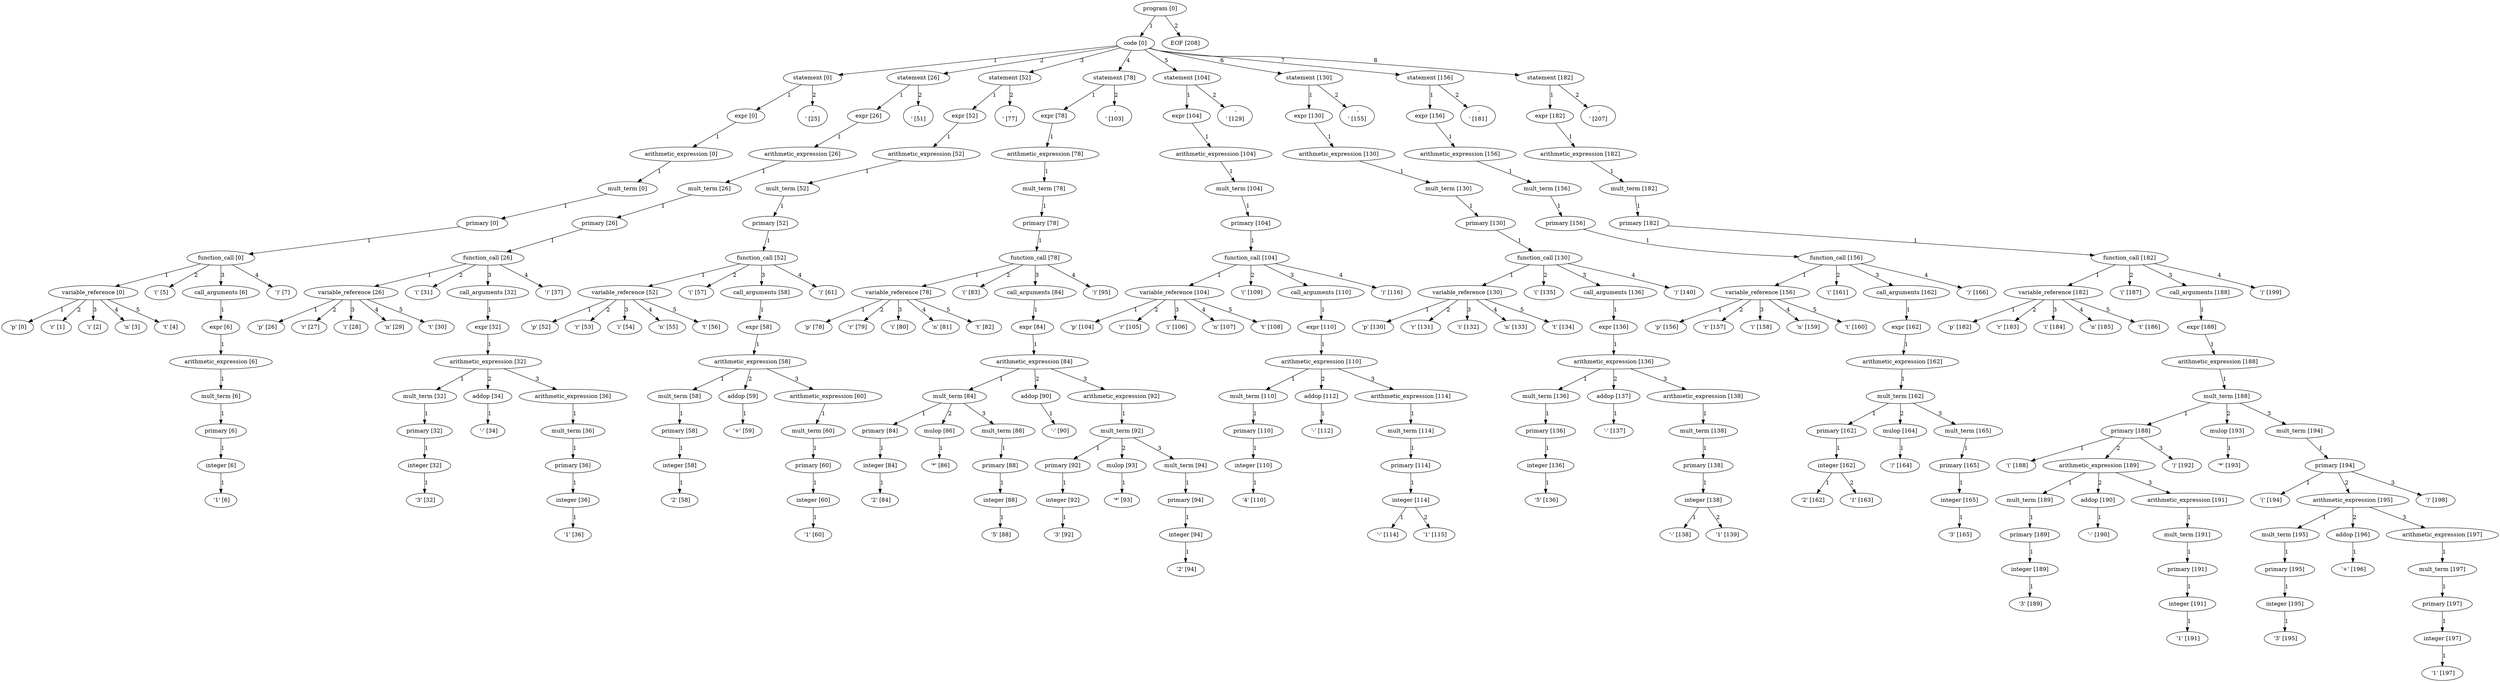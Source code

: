 digraph arpeggio_graph {
1335556629312 [label="program [0]"];
1335556629312->1335556629824 [label="1"]

1335556629824 [label="code [0]"];
1335556629824->1335556764480 [label="1"]

1335556764480 [label="statement [0]"];
1335556764480->1335563299776 [label="1"]

1335563299776 [label="expr [0]"];
1335563299776->1335563299648 [label="1"]

1335563299648 [label="arithmetic_expression [0]"];
1335563299648->1335563299520 [label="1"]

1335563299520 [label="mult_term [0]"];
1335563299520->1335563299392 [label="1"]

1335563299392 [label="primary [0]"];
1335563299392->1335563299264 [label="1"]

1335563299264 [label="function_call [0]"];
1335563299264->1335562833088 [label="1"]

1335562833088 [label="variable_reference [0]"];
1335562833088->1335562255488 [label="1"]

1335562255488 [label=" 'p' [0]"];
1335562833088->1335562255600 [label="2"]

1335562255600 [label=" 'r' [1]"];
1335562833088->1335562255712 [label="3"]

1335562255712 [label=" 'i' [2]"];
1335562833088->1335562255824 [label="4"]

1335562255824 [label=" 'n' [3]"];
1335562833088->1335562255936 [label="5"]

1335562255936 [label=" 't' [4]"];
1335563299264->1335562256048 [label="2"]

1335562256048 [label=" '(' [5]"];
1335563299264->1335563299136 [label="3"]

1335563299136 [label="call_arguments [6]"];
1335563299136->1335563299008 [label="1"]

1335563299008 [label="expr [6]"];
1335563299008->1335563298880 [label="1"]

1335563298880 [label="arithmetic_expression [6]"];
1335563298880->1335563298752 [label="1"]

1335563298752 [label="mult_term [6]"];
1335563298752->1335563298624 [label="1"]

1335563298624 [label="primary [6]"];
1335563298624->1335563298496 [label="1"]

1335563298496 [label="integer [6]"];
1335563298496->1335563276912 [label="1"]

1335563276912 [label=" '1' [6]"];
1335563299264->1335563277024 [label="4"]

1335563277024 [label=" ')' [7]"];
1335556764480->1335563277136 [label="2"]

1335563277136 [label=" '\n' [25]"];
1335556629824->1335558837952 [label="2"]

1335558837952 [label="statement [26]"];
1335558837952->1335564089408 [label="1"]

1335564089408 [label="expr [26]"];
1335564089408->1335564089280 [label="1"]

1335564089280 [label="arithmetic_expression [26]"];
1335564089280->1335564089152 [label="1"]

1335564089152 [label="mult_term [26]"];
1335564089152->1335564089024 [label="1"]

1335564089024 [label="primary [26]"];
1335564089024->1335564088896 [label="1"]

1335564088896 [label="function_call [26]"];
1335564088896->1335563616832 [label="1"]

1335563616832 [label="variable_reference [26]"];
1335563616832->1335563526880 [label="1"]

1335563526880 [label=" 'p' [26]"];
1335563616832->1335563526992 [label="2"]

1335563526992 [label=" 'r' [27]"];
1335563616832->1335563527104 [label="3"]

1335563527104 [label=" 'i' [28]"];
1335563616832->1335563527216 [label="4"]

1335563527216 [label=" 'n' [29]"];
1335563616832->1335563527328 [label="5"]

1335563527328 [label=" 't' [30]"];
1335564088896->1335563527440 [label="2"]

1335563527440 [label=" '(' [31]"];
1335564088896->1335564088768 [label="3"]

1335564088768 [label="call_arguments [32]"];
1335564088768->1335564088640 [label="1"]

1335564088640 [label="expr [32]"];
1335564088640->1335564088512 [label="1"]

1335564088512 [label="arithmetic_expression [32]"];
1335564088512->1335563619776 [label="1"]

1335563619776 [label="mult_term [32]"];
1335563619776->1335563619648 [label="1"]

1335563619648 [label="primary [32]"];
1335563619648->1335563619520 [label="1"]

1335563619520 [label="integer [32]"];
1335563619520->1335563528448 [label="1"]

1335563528448 [label=" '3' [32]"];
1335564088512->1335563619904 [label="2"]

1335563619904 [label="addop [34]"];
1335563619904->1335563528560 [label="1"]

1335563528560 [label=" '-' [34]"];
1335564088512->1335564088384 [label="3"]

1335564088384 [label="arithmetic_expression [36]"];
1335564088384->1335564088256 [label="1"]

1335564088256 [label="mult_term [36]"];
1335564088256->1335564088128 [label="1"]

1335564088128 [label="primary [36]"];
1335564088128->1335564088000 [label="1"]

1335564088000 [label="integer [36]"];
1335564088000->1335563529008 [label="1"]

1335563529008 [label=" '1' [36]"];
1335564088896->1335563529120 [label="4"]

1335563529120 [label=" ')' [37]"];
1335558837952->1335563529232 [label="2"]

1335563529232 [label=" '\n' [51]"];
1335556629824->1335558839744 [label="3"]

1335558839744 [label="statement [52]"];
1335558839744->1335558582848 [label="1"]

1335558582848 [label="expr [52]"];
1335558582848->1335558582720 [label="1"]

1335558582720 [label="arithmetic_expression [52]"];
1335558582720->1335558582592 [label="1"]

1335558582592 [label="mult_term [52]"];
1335558582592->1335558582464 [label="1"]

1335558582464 [label="primary [52]"];
1335558582464->1335558582336 [label="1"]

1335558582336 [label="function_call [52]"];
1335558582336->1335559179200 [label="1"]

1335559179200 [label="variable_reference [52]"];
1335559179200->1335563528000 [label="1"]

1335563528000 [label=" 'p' [52]"];
1335559179200->1335563527888 [label="2"]

1335563527888 [label=" 'r' [53]"];
1335559179200->1335563528112 [label="3"]

1335563528112 [label=" 'i' [54]"];
1335559179200->1335563528336 [label="4"]

1335563528336 [label=" 'n' [55]"];
1335559179200->1335563528784 [label="5"]

1335563528784 [label=" 't' [56]"];
1335558582336->1335563528672 [label="2"]

1335563528672 [label=" '(' [57]"];
1335558582336->1335558430528 [label="3"]

1335558430528 [label="call_arguments [58]"];
1335558430528->1335558430400 [label="1"]

1335558430400 [label="expr [58]"];
1335558430400->1335558430272 [label="1"]

1335558430272 [label="arithmetic_expression [58]"];
1335558430272->1335558428608 [label="1"]

1335558428608 [label="mult_term [58]"];
1335558428608->1335558428480 [label="1"]

1335558428480 [label="primary [58]"];
1335558428480->1335558428352 [label="1"]

1335558428352 [label="integer [58]"];
1335558428352->1335563530128 [label="1"]

1335563530128 [label=" '2' [58]"];
1335558430272->1335558428736 [label="2"]

1335558428736 [label="addop [59]"];
1335558428736->1335558492224 [label="1"]

1335558492224 [label=" '+' [59]"];
1335558430272->1335558430144 [label="3"]

1335558430144 [label="arithmetic_expression [60]"];
1335558430144->1335558430016 [label="1"]

1335558430016 [label="mult_term [60]"];
1335558430016->1335558429888 [label="1"]

1335558429888 [label="primary [60]"];
1335558429888->1335558429760 [label="1"]

1335558429760 [label="integer [60]"];
1335558429760->1335558492672 [label="1"]

1335558492672 [label=" '1' [60]"];
1335558582336->1335558492784 [label="4"]

1335558492784 [label=" ')' [61]"];
1335558839744->1335558492896 [label="2"]

1335558492896 [label=" '\n' [77]"];
1335556629824->1335558837696 [label="4"]

1335558837696 [label="statement [78]"];
1335558837696->1335569420992 [label="1"]

1335569420992 [label="expr [78]"];
1335569420992->1335569420864 [label="1"]

1335569420864 [label="arithmetic_expression [78]"];
1335569420864->1335569420736 [label="1"]

1335569420736 [label="mult_term [78]"];
1335569420736->1335569420608 [label="1"]

1335569420608 [label="primary [78]"];
1335569420608->1335569420480 [label="1"]

1335569420480 [label="function_call [78]"];
1335569420480->1335568965696 [label="1"]

1335568965696 [label="variable_reference [78]"];
1335568965696->1335559339024 [label="1"]

1335559339024 [label=" 'p' [78]"];
1335568965696->1335559339136 [label="2"]

1335559339136 [label=" 'r' [79]"];
1335568965696->1335559339248 [label="3"]

1335559339248 [label=" 'i' [80]"];
1335568965696->1335559339360 [label="4"]

1335559339360 [label=" 'n' [81]"];
1335568965696->1335559339472 [label="5"]

1335559339472 [label=" 't' [82]"];
1335569420480->1335559339584 [label="2"]

1335559339584 [label=" '(' [83]"];
1335569420480->1335569420352 [label="3"]

1335569420352 [label="call_arguments [84]"];
1335569420352->1335569223488 [label="1"]

1335569223488 [label="expr [84]"];
1335569223488->1335569223360 [label="1"]

1335569223360 [label="arithmetic_expression [84]"];
1335569223360->1335569220672 [label="1"]

1335569220672 [label="mult_term [84]"];
1335569220672->1335569219776 [label="1"]

1335569219776 [label="primary [84]"];
1335569219776->1335569219648 [label="1"]

1335569219648 [label="integer [84]"];
1335569219648->1335569028256 [label="1"]

1335569028256 [label=" '2' [84]"];
1335569220672->1335569219904 [label="2"]

1335569219904 [label="mulop [86]"];
1335569219904->1335569028368 [label="1"]

1335569028368 [label=" '*' [86]"];
1335569220672->1335569220544 [label="3"]

1335569220544 [label="mult_term [88]"];
1335569220544->1335569220416 [label="1"]

1335569220416 [label="primary [88]"];
1335569220416->1335569220288 [label="1"]

1335569220288 [label="integer [88]"];
1335569220288->1335569028592 [label="1"]

1335569028592 [label=" '5' [88]"];
1335569223360->1335569220800 [label="2"]

1335569220800 [label="addop [90]"];
1335569220800->1335569028704 [label="1"]

1335569028704 [label=" '-' [90]"];
1335569223360->1335569223232 [label="3"]

1335569223232 [label="arithmetic_expression [92]"];
1335569223232->1335569223104 [label="1"]

1335569223104 [label="mult_term [92]"];
1335569223104->1335569222208 [label="1"]

1335569222208 [label="primary [92]"];
1335569222208->1335569222080 [label="1"]

1335569222080 [label="integer [92]"];
1335569222080->1335569029264 [label="1"]

1335569029264 [label=" '3' [92]"];
1335569223104->1335569222336 [label="2"]

1335569222336 [label="mulop [93]"];
1335569222336->1335569029376 [label="1"]

1335569029376 [label=" '*' [93]"];
1335569223104->1335569222976 [label="3"]

1335569222976 [label="mult_term [94]"];
1335569222976->1335569222848 [label="1"]

1335569222848 [label="primary [94]"];
1335569222848->1335569222720 [label="1"]

1335569222720 [label="integer [94]"];
1335569222720->1335569029600 [label="1"]

1335569029600 [label=" '2' [94]"];
1335569420480->1335569029712 [label="4"]

1335569029712 [label=" ')' [95]"];
1335558837696->1335569029824 [label="2"]

1335569029824 [label=" '\n' [103]"];
1335556629824->1335558838848 [label="5"]

1335558838848 [label="statement [104]"];
1335558838848->1335569421760 [label="1"]

1335569421760 [label="expr [104]"];
1335569421760->1335569421632 [label="1"]

1335569421632 [label="arithmetic_expression [104]"];
1335569421632->1335569421504 [label="1"]

1335569421504 [label="mult_term [104]"];
1335569421504->1335569421376 [label="1"]

1335569421376 [label="primary [104]"];
1335569421376->1335569421248 [label="1"]

1335569421248 [label="function_call [104]"];
1335569421248->1335568966720 [label="1"]

1335568966720 [label="variable_reference [104]"];
1335568966720->1335559337904 [label="1"]

1335559337904 [label=" 'p' [104]"];
1335568966720->1335559338464 [label="2"]

1335559338464 [label=" 'r' [105]"];
1335568966720->1335559338576 [label="3"]

1335559338576 [label=" 'i' [106]"];
1335568966720->1335559338800 [label="4"]

1335559338800 [label=" 'n' [107]"];
1335568966720->1335559338912 [label="5"]

1335559338912 [label=" 't' [108]"];
1335569421248->1335559336000 [label="2"]

1335559336000 [label=" '(' [109]"];
1335569421248->1335569421120 [label="3"]

1335569421120 [label="call_arguments [110]"];
1335569421120->1335569222464 [label="1"]

1335569222464 [label="expr [110]"];
1335569222464->1335569222592 [label="1"]

1335569222592 [label="arithmetic_expression [110]"];
1335569222592->1335568968768 [label="1"]

1335568968768 [label="mult_term [110]"];
1335568968768->1335568967488 [label="1"]

1335568967488 [label="primary [110]"];
1335568967488->1335568967616 [label="1"]

1335568967616 [label="integer [110]"];
1335568967616->1335559337680 [label="1"]

1335559337680 [label=" '4' [110]"];
1335569222592->1335568968640 [label="2"]

1335568968640 [label="addop [112]"];
1335568968640->1335559338016 [label="1"]

1335559338016 [label=" '-' [112]"];
1335569222592->1335569221312 [label="3"]

1335569221312 [label="arithmetic_expression [114]"];
1335569221312->1335569221440 [label="1"]

1335569221440 [label="mult_term [114]"];
1335569221440->1335569221568 [label="1"]

1335569221568 [label="primary [114]"];
1335569221568->1335569221696 [label="1"]

1335569221696 [label="integer [114]"];
1335569221696->1335559339920 [label="1"]

1335559339920 [label=" '-' [114]"];
1335569221696->1335569027136 [label="2"]

1335569027136 [label=" '1' [115]"];
1335569421248->1335569027248 [label="4"]

1335569027248 [label=" ')' [116]"];
1335558838848->1335569027808 [label="2"]

1335569027808 [label=" '\n' [129]"];
1335556629824->1335558839872 [label="6"]

1335558839872 [label="statement [130]"];
1335558839872->1335569424192 [label="1"]

1335569424192 [label="expr [130]"];
1335569424192->1335569424064 [label="1"]

1335569424064 [label="arithmetic_expression [130]"];
1335569424064->1335569423936 [label="1"]

1335569423936 [label="mult_term [130]"];
1335569423936->1335569423808 [label="1"]

1335569423808 [label="primary [130]"];
1335569423808->1335569423680 [label="1"]

1335569423680 [label="function_call [130]"];
1335569423680->1335568969408 [label="1"]

1335568969408 [label="variable_reference [130]"];
1335568969408->1335559336784 [label="1"]

1335559336784 [label=" 'p' [130]"];
1335568969408->1335559336112 [label="2"]

1335559336112 [label=" 'r' [131]"];
1335568969408->1335559337344 [label="3"]

1335559337344 [label=" 'i' [132]"];
1335568969408->1335559336224 [label="4"]

1335559336224 [label=" 'n' [133]"];
1335568969408->1335559337008 [label="5"]

1335559337008 [label=" 't' [134]"];
1335569423680->1335559337120 [label="2"]

1335559337120 [label=" '(' [135]"];
1335569423680->1335569423552 [label="3"]

1335569423552 [label="call_arguments [136]"];
1335569423552->1335569423424 [label="1"]

1335569423424 [label="expr [136]"];
1335569423424->1335569423296 [label="1"]

1335569423296 [label="arithmetic_expression [136]"];
1335569423296->1335569221824 [label="1"]

1335569221824 [label="mult_term [136]"];
1335569221824->1335569220160 [label="1"]

1335569220160 [label="primary [136]"];
1335569220160->1335569220032 [label="1"]

1335569220032 [label="integer [136]"];
1335569220032->1335569027472 [label="1"]

1335569027472 [label=" '5' [136]"];
1335569423296->1335569221184 [label="2"]

1335569221184 [label="addop [137]"];
1335569221184->1335569027696 [label="1"]

1335569027696 [label=" '-' [137]"];
1335569423296->1335569423168 [label="3"]

1335569423168 [label="arithmetic_expression [138]"];
1335569423168->1335569423040 [label="1"]

1335569423040 [label="mult_term [138]"];
1335569423040->1335569422912 [label="1"]

1335569422912 [label="primary [138]"];
1335569422912->1335569422784 [label="1"]

1335569422784 [label="integer [138]"];
1335569422784->1335569029040 [label="1"]

1335569029040 [label=" '-' [138]"];
1335569422784->1335569029488 [label="2"]

1335569029488 [label=" '1' [139]"];
1335569423680->1335569029936 [label="4"]

1335569029936 [label=" ')' [140]"];
1335558839872->1335569030048 [label="2"]

1335569030048 [label=" '\n' [155]"];
1335556629824->1335558838720 [label="7"]

1335558838720 [label="statement [156]"];
1335558838720->1335562395712 [label="1"]

1335562395712 [label="expr [156]"];
1335562395712->1335562370880 [label="1"]

1335562370880 [label="arithmetic_expression [156]"];
1335562370880->1335562370752 [label="1"]

1335562370752 [label="mult_term [156]"];
1335562370752->1335562370624 [label="1"]

1335562370624 [label="primary [156]"];
1335562370624->1335562370496 [label="1"]

1335562370496 [label="function_call [156]"];
1335562370496->1335568966592 [label="1"]

1335568966592 [label="variable_reference [156]"];
1335568966592->1335558496144 [label="1"]

1335558496144 [label=" 'p' [156]"];
1335568966592->1335558495696 [label="2"]

1335558495696 [label=" 'r' [157]"];
1335568966592->1335558496032 [label="3"]

1335558496032 [label=" 'i' [158]"];
1335568966592->1335559336336 [label="4"]

1335559336336 [label=" 'n' [159]"];
1335568966592->1335559336448 [label="5"]

1335559336448 [label=" 't' [160]"];
1335562370496->1335559336896 [label="2"]

1335559336896 [label=" '(' [161]"];
1335562370496->1335562370368 [label="3"]

1335562370368 [label="call_arguments [162]"];
1335562370368->1335562370240 [label="1"]

1335562370240 [label="expr [162]"];
1335562370240->1335562370112 [label="1"]

1335562370112 [label="arithmetic_expression [162]"];
1335562370112->1335562369984 [label="1"]

1335562369984 [label="mult_term [162]"];
1335562369984->1335562369088 [label="1"]

1335562369088 [label="primary [162]"];
1335562369088->1335562368960 [label="1"]

1335562368960 [label="integer [162]"];
1335562368960->1335569028480 [label="1"]

1335569028480 [label=" '2' [162]"];
1335562368960->1335569028816 [label="2"]

1335569028816 [label=" '1' [163]"];
1335562369984->1335562369216 [label="2"]

1335562369216 [label="mulop [164]"];
1335562369216->1335569027584 [label="1"]

1335569027584 [label=" '/' [164]"];
1335562369984->1335562369856 [label="3"]

1335562369856 [label="mult_term [165]"];
1335562369856->1335562369728 [label="1"]

1335562369728 [label="primary [165]"];
1335562369728->1335562369600 [label="1"]

1335562369600 [label="integer [165]"];
1335562369600->1335569028928 [label="1"]

1335569028928 [label=" '3' [165]"];
1335562370496->1335569029152 [label="4"]

1335569029152 [label=" ')' [166]"];
1335558838720->1335569030160 [label="2"]

1335569030160 [label=" '\n' [181]"];
1335556629824->1335556630208 [label="8"]

1335556630208 [label="statement [182]"];
1335556630208->1335594926784 [label="1"]

1335594926784 [label="expr [182]"];
1335594926784->1335594926656 [label="1"]

1335594926656 [label="arithmetic_expression [182]"];
1335594926656->1335594926528 [label="1"]

1335594926528 [label="mult_term [182]"];
1335594926528->1335594926400 [label="1"]

1335594926400 [label="primary [182]"];
1335594926400->1335594926272 [label="1"]

1335594926272 [label="function_call [182]"];
1335594926272->1335591809600 [label="1"]

1335591809600 [label="variable_reference [182]"];
1335591809600->1335591006096 [label="1"]

1335591006096 [label=" 'p' [182]"];
1335591809600->1335591878720 [label="2"]

1335591878720 [label=" 'r' [183]"];
1335591809600->1335591878832 [label="3"]

1335591878832 [label=" 'i' [184]"];
1335591809600->1335591878944 [label="4"]

1335591878944 [label=" 'n' [185]"];
1335591809600->1335591879056 [label="5"]

1335591879056 [label=" 't' [186]"];
1335594926272->1335591879168 [label="2"]

1335591879168 [label=" '(' [187]"];
1335594926272->1335594926144 [label="3"]

1335594926144 [label="call_arguments [188]"];
1335594926144->1335594667840 [label="1"]

1335594667840 [label="expr [188]"];
1335594667840->1335594667712 [label="1"]

1335594667712 [label="arithmetic_expression [188]"];
1335594667712->1335594667584 [label="1"]

1335594667584 [label="mult_term [188]"];
1335594667584->1335594330432 [label="1"]

1335594330432 [label="primary [188]"];
1335594330432->1335593834416 [label="1"]

1335593834416 [label=" '(' [188]"];
1335594330432->1335594330304 [label="2"]

1335594330304 [label="arithmetic_expression [189]"];
1335594330304->1335594328640 [label="1"]

1335594328640 [label="mult_term [189]"];
1335594328640->1335594328512 [label="1"]

1335594328512 [label="primary [189]"];
1335594328512->1335594328384 [label="1"]

1335594328384 [label="integer [189]"];
1335594328384->1335593834640 [label="1"]

1335593834640 [label=" '3' [189]"];
1335594330304->1335594328768 [label="2"]

1335594328768 [label="addop [190]"];
1335594328768->1335593834752 [label="1"]

1335593834752 [label=" '-' [190]"];
1335594330304->1335594330176 [label="3"]

1335594330176 [label="arithmetic_expression [191]"];
1335594330176->1335594330048 [label="1"]

1335594330048 [label="mult_term [191]"];
1335594330048->1335594329920 [label="1"]

1335594329920 [label="primary [191]"];
1335594329920->1335594329792 [label="1"]

1335594329792 [label="integer [191]"];
1335594329792->1335593835200 [label="1"]

1335593835200 [label=" '1' [191]"];
1335594330432->1335593835312 [label="3"]

1335593835312 [label=" ')' [192]"];
1335594667584->1335594330560 [label="2"]

1335594330560 [label="mulop [193]"];
1335594330560->1335593835424 [label="1"]

1335593835424 [label=" '*' [193]"];
1335594667584->1335594667456 [label="3"]

1335594667456 [label="mult_term [194]"];
1335594667456->1335594667328 [label="1"]

1335594667328 [label="primary [194]"];
1335594667328->1335594786880 [label="1"]

1335594786880 [label=" '(' [194]"];
1335594667328->1335594667200 [label="2"]

1335594667200 [label="arithmetic_expression [195]"];
1335594667200->1335594665536 [label="1"]

1335594665536 [label="mult_term [195]"];
1335594665536->1335594665408 [label="1"]

1335594665408 [label="primary [195]"];
1335594665408->1335594665280 [label="1"]

1335594665280 [label="integer [195]"];
1335594665280->1335594787104 [label="1"]

1335594787104 [label=" '3' [195]"];
1335594667200->1335594665664 [label="2"]

1335594665664 [label="addop [196]"];
1335594665664->1335594787216 [label="1"]

1335594787216 [label=" '+' [196]"];
1335594667200->1335594667072 [label="3"]

1335594667072 [label="arithmetic_expression [197]"];
1335594667072->1335594666944 [label="1"]

1335594666944 [label="mult_term [197]"];
1335594666944->1335594666816 [label="1"]

1335594666816 [label="primary [197]"];
1335594666816->1335594666688 [label="1"]

1335594666688 [label="integer [197]"];
1335594666688->1335594787664 [label="1"]

1335594787664 [label=" '1' [197]"];
1335594667328->1335594787776 [label="3"]

1335594787776 [label=" ')' [198]"];
1335594926272->1335594787888 [label="4"]

1335594787888 [label=" ')' [199]"];
1335556630208->1335594788000 [label="2"]

1335594788000 [label=" '\n' [207]"];
1335556629312->1335554858896 [label="2"]

1335554858896 [label="EOF [208]"];
}